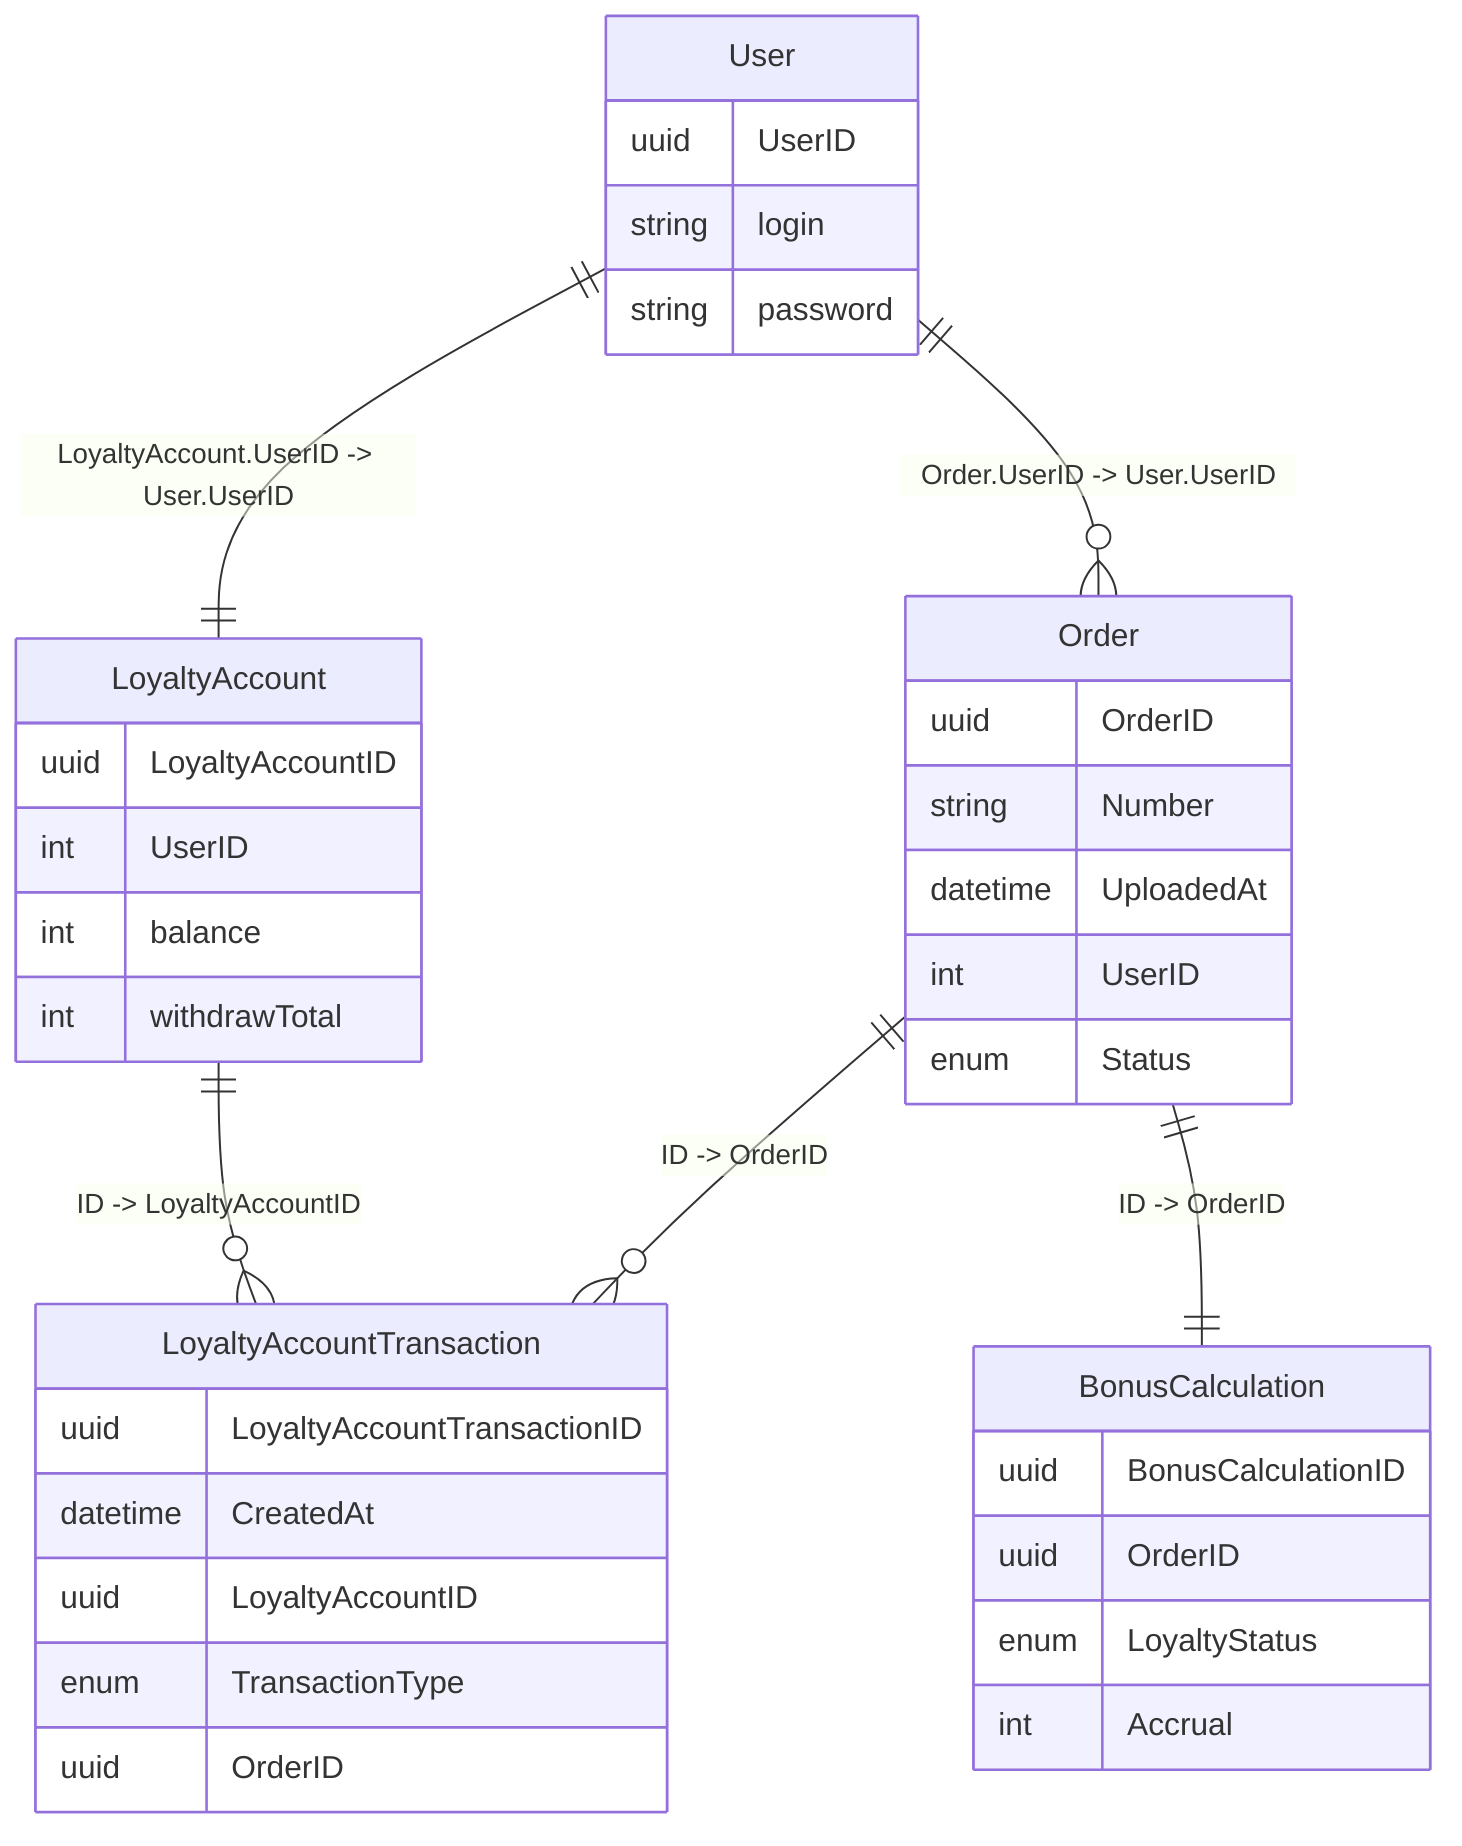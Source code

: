 erDiagram
    User {
        uuid UserID
        string login
        string password
    }

    LoyaltyAccount {
        uuid LoyaltyAccountID
        int UserID
        int balance
        int withdrawTotal
    }

    LoyaltyAccountTransaction {
        uuid LoyaltyAccountTransactionID
        datetime CreatedAt
        uuid LoyaltyAccountID
        enum TransactionType
        uuid OrderID
    }

    Order {
        uuid OrderID
        string Number
        datetime UploadedAt
        int UserID
        enum Status
    }

    BonusCalculation {
        uuid BonusCalculationID
        uuid OrderID
        enum LoyaltyStatus
        int Accrual
    }

    User ||--o{ Order : "Order.UserID -> User.UserID"
    User ||--|| LoyaltyAccount : "LoyaltyAccount.UserID -> User.UserID"
    LoyaltyAccount ||--o{ LoyaltyAccountTransaction : "ID -> LoyaltyAccountID"
    Order ||--o{ LoyaltyAccountTransaction : "ID -> OrderID"
    Order ||--|| BonusCalculation : "ID -> OrderID"